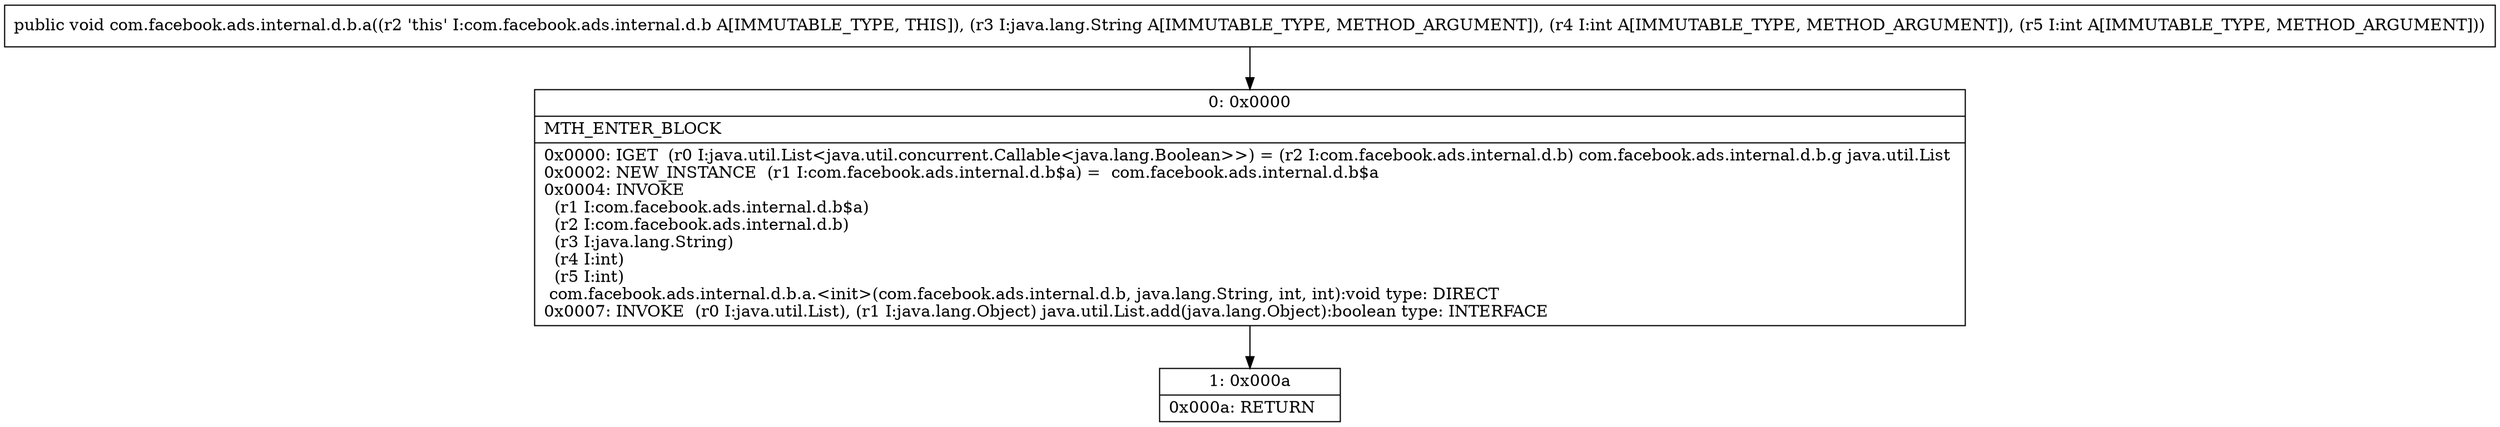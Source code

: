 digraph "CFG forcom.facebook.ads.internal.d.b.a(Ljava\/lang\/String;II)V" {
Node_0 [shape=record,label="{0\:\ 0x0000|MTH_ENTER_BLOCK\l|0x0000: IGET  (r0 I:java.util.List\<java.util.concurrent.Callable\<java.lang.Boolean\>\>) = (r2 I:com.facebook.ads.internal.d.b) com.facebook.ads.internal.d.b.g java.util.List \l0x0002: NEW_INSTANCE  (r1 I:com.facebook.ads.internal.d.b$a) =  com.facebook.ads.internal.d.b$a \l0x0004: INVOKE  \l  (r1 I:com.facebook.ads.internal.d.b$a)\l  (r2 I:com.facebook.ads.internal.d.b)\l  (r3 I:java.lang.String)\l  (r4 I:int)\l  (r5 I:int)\l com.facebook.ads.internal.d.b.a.\<init\>(com.facebook.ads.internal.d.b, java.lang.String, int, int):void type: DIRECT \l0x0007: INVOKE  (r0 I:java.util.List), (r1 I:java.lang.Object) java.util.List.add(java.lang.Object):boolean type: INTERFACE \l}"];
Node_1 [shape=record,label="{1\:\ 0x000a|0x000a: RETURN   \l}"];
MethodNode[shape=record,label="{public void com.facebook.ads.internal.d.b.a((r2 'this' I:com.facebook.ads.internal.d.b A[IMMUTABLE_TYPE, THIS]), (r3 I:java.lang.String A[IMMUTABLE_TYPE, METHOD_ARGUMENT]), (r4 I:int A[IMMUTABLE_TYPE, METHOD_ARGUMENT]), (r5 I:int A[IMMUTABLE_TYPE, METHOD_ARGUMENT])) }"];
MethodNode -> Node_0;
Node_0 -> Node_1;
}

